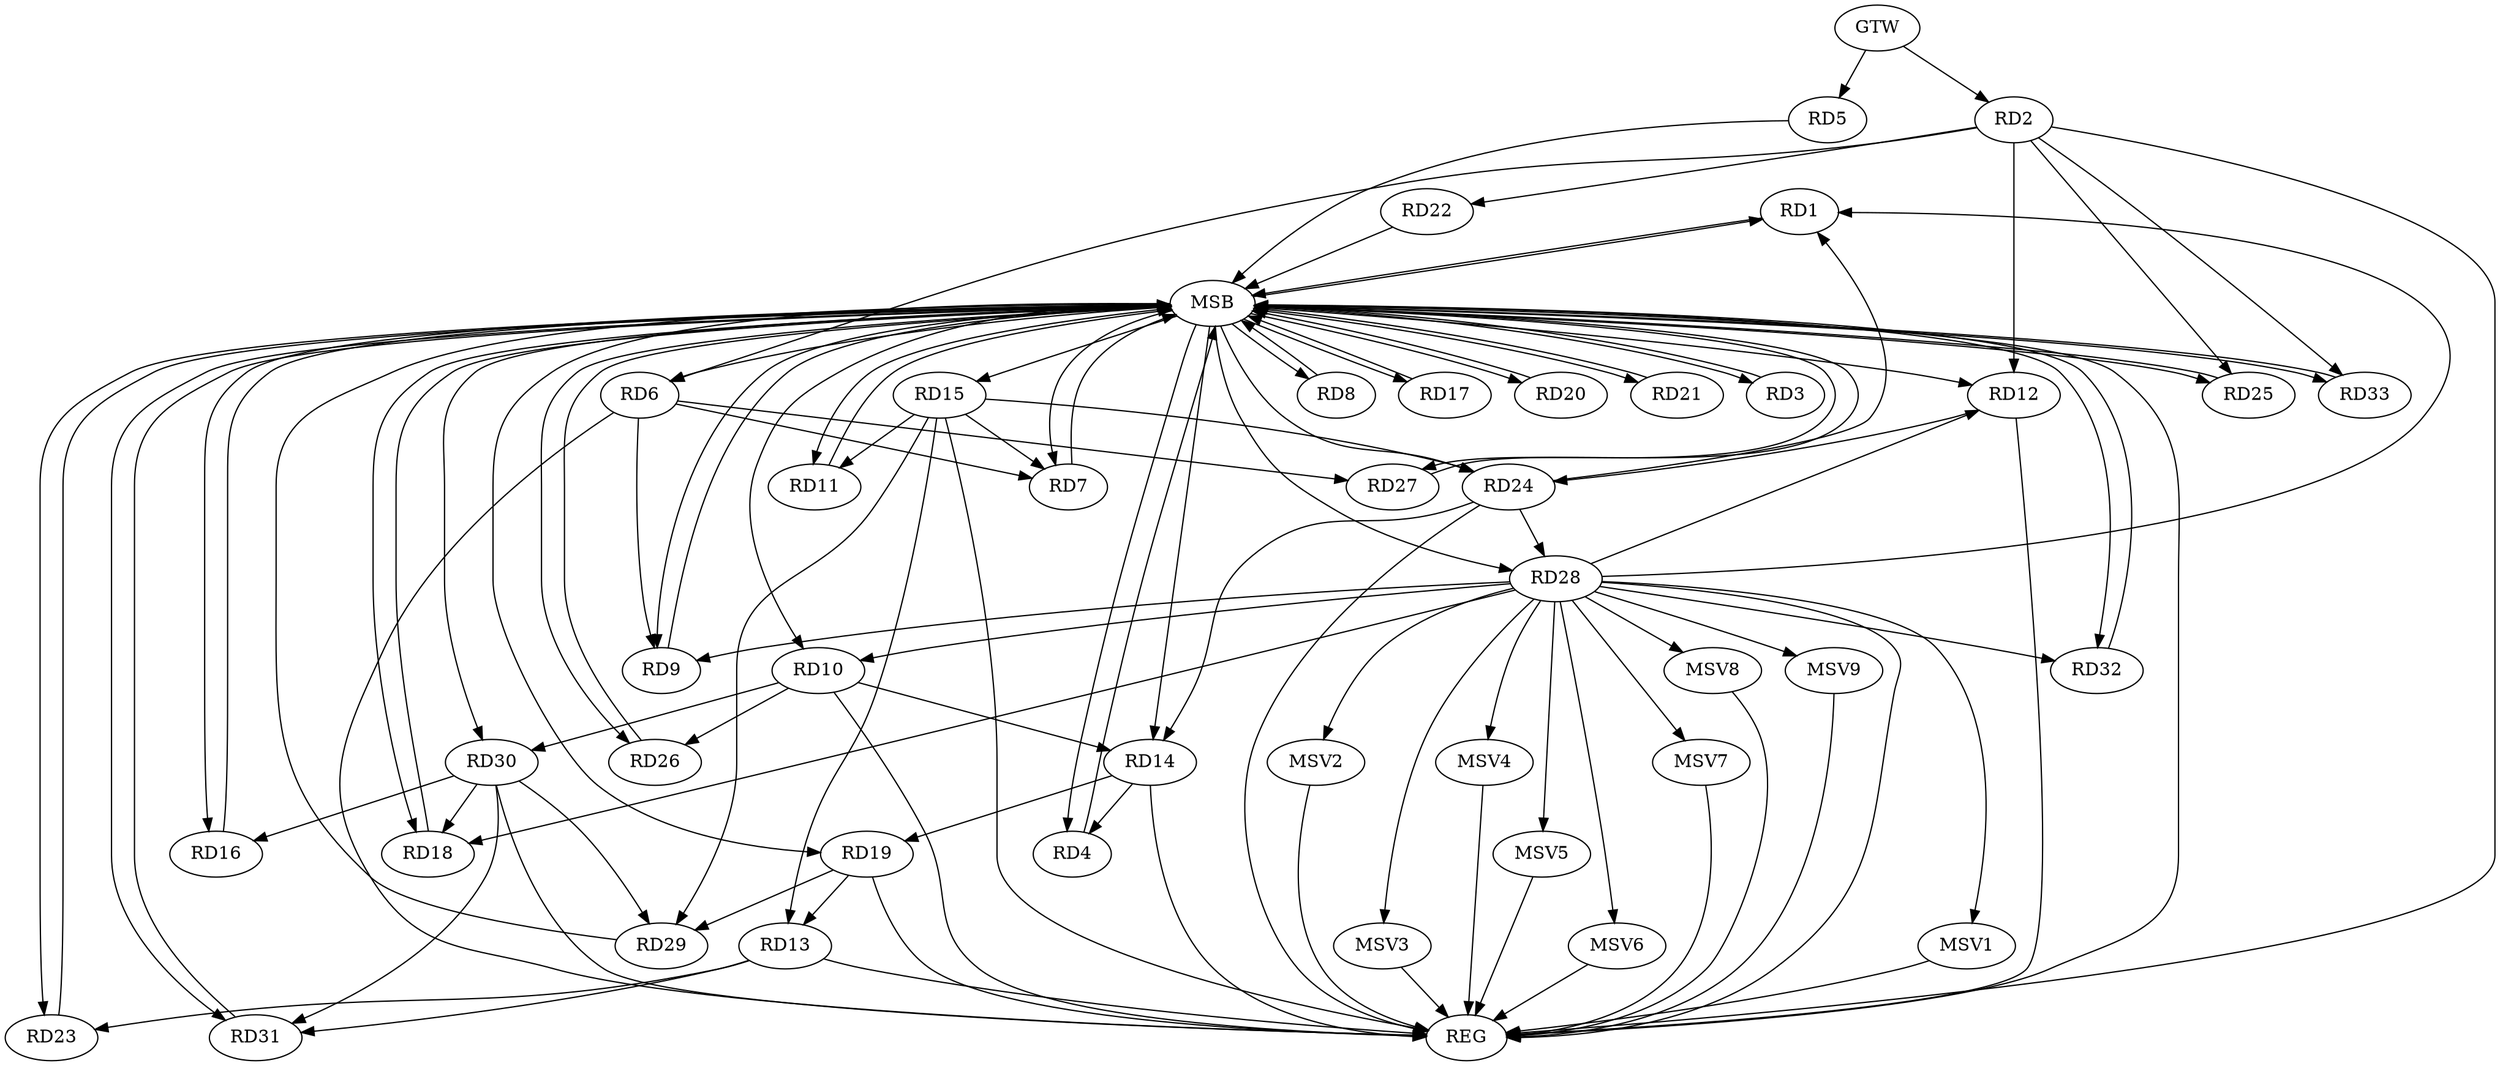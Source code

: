 strict digraph G {
  RD1 [ label="RD1" ];
  RD2 [ label="RD2" ];
  RD3 [ label="RD3" ];
  RD4 [ label="RD4" ];
  RD5 [ label="RD5" ];
  RD6 [ label="RD6" ];
  RD7 [ label="RD7" ];
  RD8 [ label="RD8" ];
  RD9 [ label="RD9" ];
  RD10 [ label="RD10" ];
  RD11 [ label="RD11" ];
  RD12 [ label="RD12" ];
  RD13 [ label="RD13" ];
  RD14 [ label="RD14" ];
  RD15 [ label="RD15" ];
  RD16 [ label="RD16" ];
  RD17 [ label="RD17" ];
  RD18 [ label="RD18" ];
  RD19 [ label="RD19" ];
  RD20 [ label="RD20" ];
  RD21 [ label="RD21" ];
  RD22 [ label="RD22" ];
  RD23 [ label="RD23" ];
  RD24 [ label="RD24" ];
  RD25 [ label="RD25" ];
  RD26 [ label="RD26" ];
  RD27 [ label="RD27" ];
  RD28 [ label="RD28" ];
  RD29 [ label="RD29" ];
  RD30 [ label="RD30" ];
  RD31 [ label="RD31" ];
  RD32 [ label="RD32" ];
  RD33 [ label="RD33" ];
  GTW [ label="GTW" ];
  REG [ label="REG" ];
  MSB [ label="MSB" ];
  MSV1 [ label="MSV1" ];
  MSV2 [ label="MSV2" ];
  MSV3 [ label="MSV3" ];
  MSV4 [ label="MSV4" ];
  MSV5 [ label="MSV5" ];
  MSV6 [ label="MSV6" ];
  MSV7 [ label="MSV7" ];
  MSV8 [ label="MSV8" ];
  MSV9 [ label="MSV9" ];
  RD24 -> RD1;
  RD28 -> RD1;
  RD2 -> RD6;
  RD2 -> RD12;
  RD2 -> RD22;
  RD2 -> RD25;
  RD2 -> RD33;
  RD14 -> RD4;
  RD6 -> RD7;
  RD6 -> RD9;
  RD6 -> RD27;
  RD15 -> RD7;
  RD28 -> RD9;
  RD10 -> RD14;
  RD10 -> RD26;
  RD28 -> RD10;
  RD10 -> RD30;
  RD15 -> RD11;
  RD12 -> RD24;
  RD28 -> RD12;
  RD15 -> RD13;
  RD19 -> RD13;
  RD13 -> RD23;
  RD13 -> RD31;
  RD14 -> RD19;
  RD24 -> RD14;
  RD15 -> RD24;
  RD15 -> RD29;
  RD30 -> RD16;
  RD28 -> RD18;
  RD30 -> RD18;
  RD19 -> RD29;
  RD24 -> RD28;
  RD28 -> RD32;
  RD30 -> RD29;
  RD30 -> RD31;
  GTW -> RD2;
  GTW -> RD5;
  RD2 -> REG;
  RD6 -> REG;
  RD10 -> REG;
  RD12 -> REG;
  RD13 -> REG;
  RD14 -> REG;
  RD15 -> REG;
  RD19 -> REG;
  RD24 -> REG;
  RD28 -> REG;
  RD30 -> REG;
  RD1 -> MSB;
  MSB -> REG;
  RD3 -> MSB;
  MSB -> RD20;
  RD4 -> MSB;
  MSB -> RD18;
  MSB -> RD26;
  MSB -> RD30;
  MSB -> RD31;
  RD5 -> MSB;
  MSB -> RD1;
  RD7 -> MSB;
  MSB -> RD12;
  MSB -> RD16;
  MSB -> RD27;
  MSB -> RD28;
  RD8 -> MSB;
  MSB -> RD3;
  MSB -> RD25;
  RD9 -> MSB;
  RD11 -> MSB;
  MSB -> RD7;
  MSB -> RD8;
  MSB -> RD10;
  MSB -> RD33;
  RD16 -> MSB;
  MSB -> RD6;
  RD17 -> MSB;
  MSB -> RD15;
  RD18 -> MSB;
  RD20 -> MSB;
  MSB -> RD24;
  RD21 -> MSB;
  MSB -> RD4;
  MSB -> RD14;
  MSB -> RD17;
  MSB -> RD19;
  RD22 -> MSB;
  MSB -> RD21;
  MSB -> RD23;
  RD23 -> MSB;
  MSB -> RD32;
  RD25 -> MSB;
  MSB -> RD11;
  RD26 -> MSB;
  RD27 -> MSB;
  RD29 -> MSB;
  RD31 -> MSB;
  RD32 -> MSB;
  MSB -> RD9;
  RD33 -> MSB;
  RD28 -> MSV1;
  RD28 -> MSV2;
  RD28 -> MSV3;
  RD28 -> MSV4;
  RD28 -> MSV5;
  MSV1 -> REG;
  MSV2 -> REG;
  MSV3 -> REG;
  MSV4 -> REG;
  MSV5 -> REG;
  RD28 -> MSV6;
  MSV6 -> REG;
  RD28 -> MSV7;
  MSV7 -> REG;
  RD28 -> MSV8;
  RD28 -> MSV9;
  MSV8 -> REG;
  MSV9 -> REG;
}
